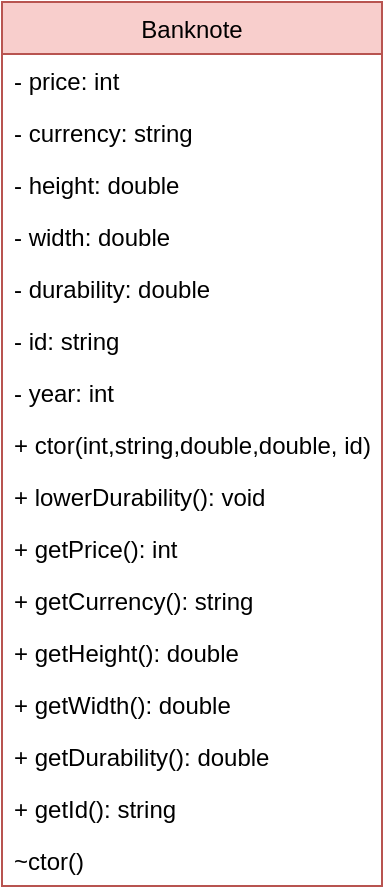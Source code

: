 <mxfile version="16.6.1" type="github">
  <diagram id="6GSqKjO-xCi0wIkrq6_8" name="Page-1">
    <mxGraphModel dx="672" dy="665" grid="1" gridSize="10" guides="1" tooltips="1" connect="1" arrows="1" fold="1" page="1" pageScale="1" pageWidth="827" pageHeight="1169" math="0" shadow="0">
      <root>
        <mxCell id="0" />
        <mxCell id="1" parent="0" />
        <mxCell id="sOA4Qns_KpRlO3t_H2Io-1" value="Banknote" style="swimlane;fontStyle=0;childLayout=stackLayout;horizontal=1;startSize=26;fillColor=#f8cecc;horizontalStack=0;resizeParent=1;resizeParentMax=0;resizeLast=0;collapsible=1;marginBottom=0;strokeColor=#b85450;" vertex="1" parent="1">
          <mxGeometry x="280" y="280" width="190" height="442" as="geometry">
            <mxRectangle x="340" y="310" width="80" height="26" as="alternateBounds" />
          </mxGeometry>
        </mxCell>
        <mxCell id="sOA4Qns_KpRlO3t_H2Io-2" value="- price: int" style="text;strokeColor=none;fillColor=none;align=left;verticalAlign=top;spacingLeft=4;spacingRight=4;overflow=hidden;rotatable=0;points=[[0,0.5],[1,0.5]];portConstraint=eastwest;" vertex="1" parent="sOA4Qns_KpRlO3t_H2Io-1">
          <mxGeometry y="26" width="190" height="26" as="geometry" />
        </mxCell>
        <mxCell id="sOA4Qns_KpRlO3t_H2Io-3" value="- currency: string" style="text;strokeColor=none;fillColor=none;align=left;verticalAlign=top;spacingLeft=4;spacingRight=4;overflow=hidden;rotatable=0;points=[[0,0.5],[1,0.5]];portConstraint=eastwest;" vertex="1" parent="sOA4Qns_KpRlO3t_H2Io-1">
          <mxGeometry y="52" width="190" height="26" as="geometry" />
        </mxCell>
        <mxCell id="sOA4Qns_KpRlO3t_H2Io-4" value="- height: double" style="text;strokeColor=none;fillColor=none;align=left;verticalAlign=top;spacingLeft=4;spacingRight=4;overflow=hidden;rotatable=0;points=[[0,0.5],[1,0.5]];portConstraint=eastwest;" vertex="1" parent="sOA4Qns_KpRlO3t_H2Io-1">
          <mxGeometry y="78" width="190" height="26" as="geometry" />
        </mxCell>
        <mxCell id="sOA4Qns_KpRlO3t_H2Io-5" value="- width: double" style="text;strokeColor=none;fillColor=none;align=left;verticalAlign=top;spacingLeft=4;spacingRight=4;overflow=hidden;rotatable=0;points=[[0,0.5],[1,0.5]];portConstraint=eastwest;" vertex="1" parent="sOA4Qns_KpRlO3t_H2Io-1">
          <mxGeometry y="104" width="190" height="26" as="geometry" />
        </mxCell>
        <mxCell id="sOA4Qns_KpRlO3t_H2Io-6" value="- durability: double" style="text;strokeColor=none;fillColor=none;align=left;verticalAlign=top;spacingLeft=4;spacingRight=4;overflow=hidden;rotatable=0;points=[[0,0.5],[1,0.5]];portConstraint=eastwest;" vertex="1" parent="sOA4Qns_KpRlO3t_H2Io-1">
          <mxGeometry y="130" width="190" height="26" as="geometry" />
        </mxCell>
        <mxCell id="sOA4Qns_KpRlO3t_H2Io-7" value="- id: string" style="text;strokeColor=none;fillColor=none;align=left;verticalAlign=top;spacingLeft=4;spacingRight=4;overflow=hidden;rotatable=0;points=[[0,0.5],[1,0.5]];portConstraint=eastwest;" vertex="1" parent="sOA4Qns_KpRlO3t_H2Io-1">
          <mxGeometry y="156" width="190" height="26" as="geometry" />
        </mxCell>
        <mxCell id="sOA4Qns_KpRlO3t_H2Io-17" value="- year: int" style="text;strokeColor=none;fillColor=none;align=left;verticalAlign=top;spacingLeft=4;spacingRight=4;overflow=hidden;rotatable=0;points=[[0,0.5],[1,0.5]];portConstraint=eastwest;" vertex="1" parent="sOA4Qns_KpRlO3t_H2Io-1">
          <mxGeometry y="182" width="190" height="26" as="geometry" />
        </mxCell>
        <mxCell id="sOA4Qns_KpRlO3t_H2Io-8" value="+ ctor(int,string,double,double, id)" style="text;strokeColor=none;fillColor=none;align=left;verticalAlign=top;spacingLeft=4;spacingRight=4;overflow=hidden;rotatable=0;points=[[0,0.5],[1,0.5]];portConstraint=eastwest;" vertex="1" parent="sOA4Qns_KpRlO3t_H2Io-1">
          <mxGeometry y="208" width="190" height="26" as="geometry" />
        </mxCell>
        <mxCell id="sOA4Qns_KpRlO3t_H2Io-15" value="+ lowerDurability(): void" style="text;strokeColor=none;fillColor=none;align=left;verticalAlign=top;spacingLeft=4;spacingRight=4;overflow=hidden;rotatable=0;points=[[0,0.5],[1,0.5]];portConstraint=eastwest;" vertex="1" parent="sOA4Qns_KpRlO3t_H2Io-1">
          <mxGeometry y="234" width="190" height="26" as="geometry" />
        </mxCell>
        <mxCell id="sOA4Qns_KpRlO3t_H2Io-9" value="+ getPrice(): int " style="text;strokeColor=none;fillColor=none;align=left;verticalAlign=top;spacingLeft=4;spacingRight=4;overflow=hidden;rotatable=0;points=[[0,0.5],[1,0.5]];portConstraint=eastwest;" vertex="1" parent="sOA4Qns_KpRlO3t_H2Io-1">
          <mxGeometry y="260" width="190" height="26" as="geometry" />
        </mxCell>
        <mxCell id="sOA4Qns_KpRlO3t_H2Io-10" value="+ getCurrency(): string" style="text;strokeColor=none;fillColor=none;align=left;verticalAlign=top;spacingLeft=4;spacingRight=4;overflow=hidden;rotatable=0;points=[[0,0.5],[1,0.5]];portConstraint=eastwest;" vertex="1" parent="sOA4Qns_KpRlO3t_H2Io-1">
          <mxGeometry y="286" width="190" height="26" as="geometry" />
        </mxCell>
        <mxCell id="sOA4Qns_KpRlO3t_H2Io-11" value="+ getHeight(): double" style="text;strokeColor=none;fillColor=none;align=left;verticalAlign=top;spacingLeft=4;spacingRight=4;overflow=hidden;rotatable=0;points=[[0,0.5],[1,0.5]];portConstraint=eastwest;" vertex="1" parent="sOA4Qns_KpRlO3t_H2Io-1">
          <mxGeometry y="312" width="190" height="26" as="geometry" />
        </mxCell>
        <mxCell id="sOA4Qns_KpRlO3t_H2Io-12" value="+ getWidth(): double" style="text;strokeColor=none;fillColor=none;align=left;verticalAlign=top;spacingLeft=4;spacingRight=4;overflow=hidden;rotatable=0;points=[[0,0.5],[1,0.5]];portConstraint=eastwest;" vertex="1" parent="sOA4Qns_KpRlO3t_H2Io-1">
          <mxGeometry y="338" width="190" height="26" as="geometry" />
        </mxCell>
        <mxCell id="sOA4Qns_KpRlO3t_H2Io-13" value="+ getDurability(): double" style="text;strokeColor=none;fillColor=none;align=left;verticalAlign=top;spacingLeft=4;spacingRight=4;overflow=hidden;rotatable=0;points=[[0,0.5],[1,0.5]];portConstraint=eastwest;" vertex="1" parent="sOA4Qns_KpRlO3t_H2Io-1">
          <mxGeometry y="364" width="190" height="26" as="geometry" />
        </mxCell>
        <mxCell id="sOA4Qns_KpRlO3t_H2Io-14" value="+ getId(): string" style="text;strokeColor=none;fillColor=none;align=left;verticalAlign=top;spacingLeft=4;spacingRight=4;overflow=hidden;rotatable=0;points=[[0,0.5],[1,0.5]];portConstraint=eastwest;" vertex="1" parent="sOA4Qns_KpRlO3t_H2Io-1">
          <mxGeometry y="390" width="190" height="26" as="geometry" />
        </mxCell>
        <mxCell id="sOA4Qns_KpRlO3t_H2Io-16" value="~ctor()" style="text;strokeColor=none;fillColor=none;align=left;verticalAlign=top;spacingLeft=4;spacingRight=4;overflow=hidden;rotatable=0;points=[[0,0.5],[1,0.5]];portConstraint=eastwest;" vertex="1" parent="sOA4Qns_KpRlO3t_H2Io-1">
          <mxGeometry y="416" width="190" height="26" as="geometry" />
        </mxCell>
      </root>
    </mxGraphModel>
  </diagram>
</mxfile>
